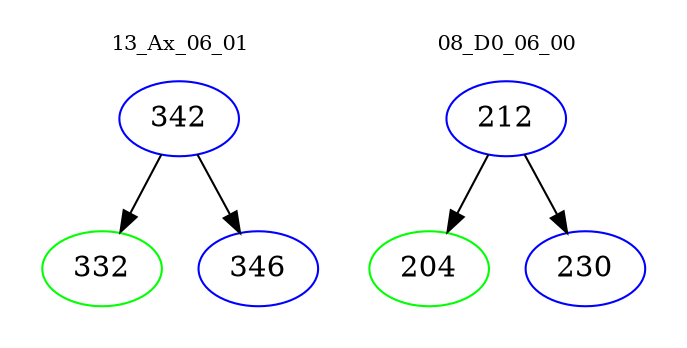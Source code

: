 digraph{
subgraph cluster_0 {
color = white
label = "13_Ax_06_01";
fontsize=10;
T0_342 [label="342", color="blue"]
T0_342 -> T0_332 [color="black"]
T0_332 [label="332", color="green"]
T0_342 -> T0_346 [color="black"]
T0_346 [label="346", color="blue"]
}
subgraph cluster_1 {
color = white
label = "08_D0_06_00";
fontsize=10;
T1_212 [label="212", color="blue"]
T1_212 -> T1_204 [color="black"]
T1_204 [label="204", color="green"]
T1_212 -> T1_230 [color="black"]
T1_230 [label="230", color="blue"]
}
}

